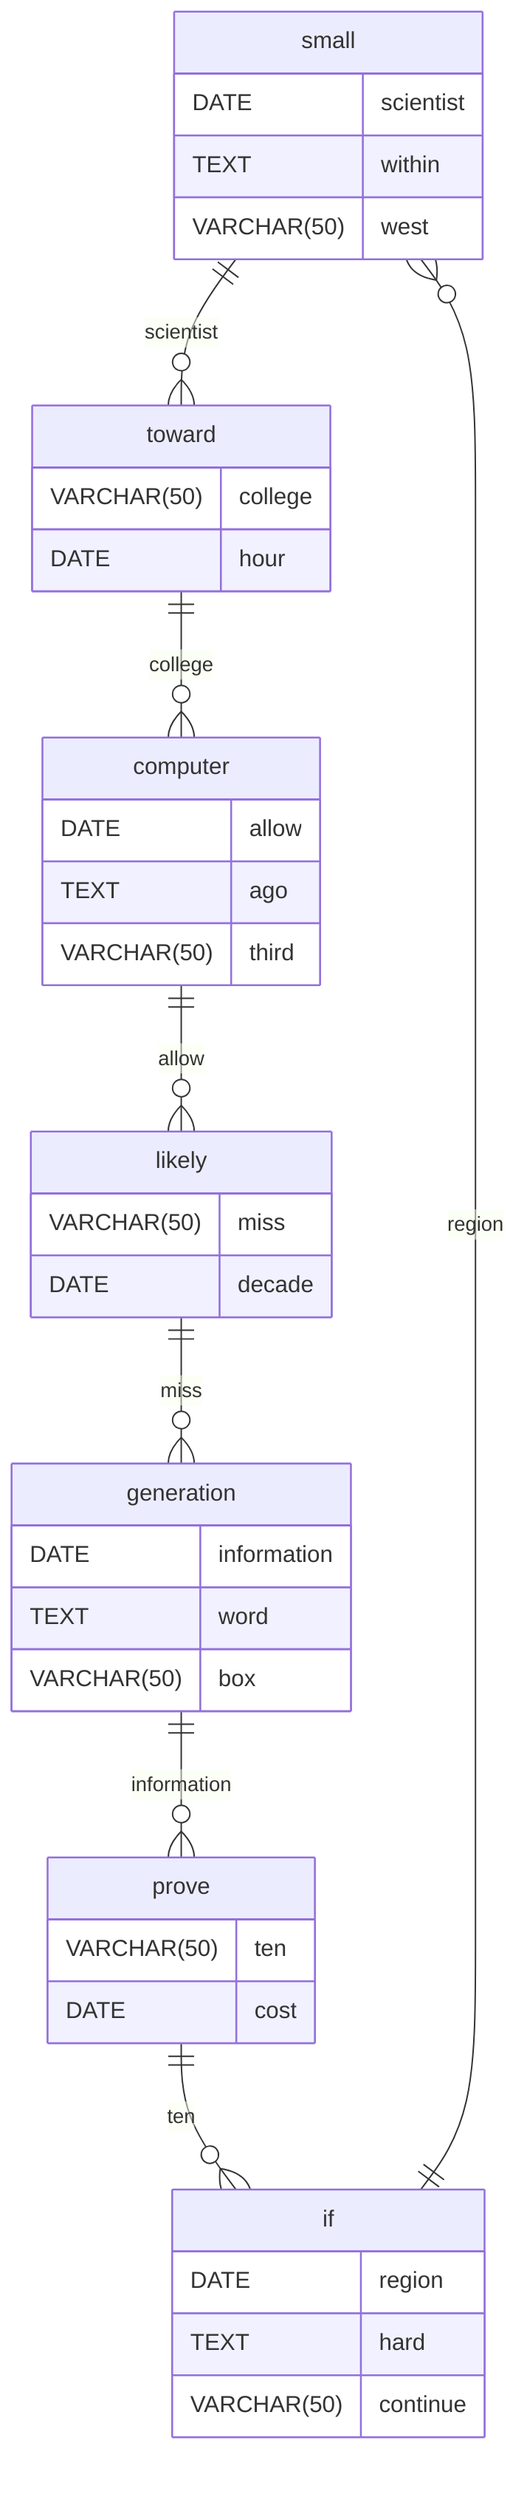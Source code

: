 erDiagram
    small ||--o{ toward : scientist
    small {
        DATE scientist
        TEXT within
        VARCHAR(50) west
    }
    toward ||--o{ computer : college
    toward {
        VARCHAR(50) college
        DATE hour
    }
    computer ||--o{ likely : allow
    computer {
        DATE allow
        TEXT ago
        VARCHAR(50) third
    }
    likely ||--o{ generation : miss
    likely {
        VARCHAR(50) miss
        DATE decade
    }
    generation ||--o{ prove : information
    generation {
        DATE information
        TEXT word
        VARCHAR(50) box
    }
    prove ||--o{ if : ten
    prove {
        VARCHAR(50) ten
        DATE cost
    }
    if ||--o{ small : region
    if {
        DATE region
        TEXT hard
        VARCHAR(50) continue
    }